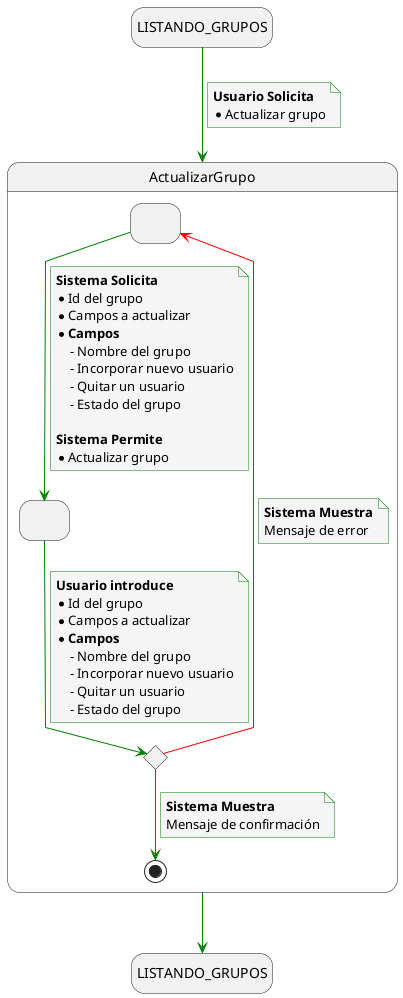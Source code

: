 @startuml actualizar_grupo

skinparam {
  NoteBackgroundColor #whiteSmoke
  ArrowColor #green
  NoteBorderColor #green
  linetype polyline
}

hide empty description

state startState as "LISTANDO_GRUPOS"
state endState as "LISTANDO_GRUPOS"

startState --> ActualizarGrupo
note on link
    <b>Usuario Solicita</b>
    * Actualizar grupo
end note

ActualizarGrupo --> endState

state ActualizarGrupo {
    state solicitudFiltros as " "
    state envioFiltros as " "
    state revisionFiltrosEnviados <<choice>>

    solicitudFiltros --> envioFiltros
    note on link
        <b>Sistema Solicita</b>
        * Id del grupo
        * Campos a actualizar
        * <b>Campos</b>
            - Nombre del grupo
            - Incorporar nuevo usuario
            - Quitar un usuario
            - Estado del grupo

        <b>Sistema Permite</b>
        * Actualizar grupo
    end note

    envioFiltros --> revisionFiltrosEnviados
    note on link
        <b>Usuario introduce</b>
        * Id del grupo
        * Campos a actualizar
        * <b>Campos</b>
            - Nombre del grupo
            - Incorporar nuevo usuario
            - Quitar un usuario
            - Estado del grupo
    end note

    revisionFiltrosEnviados -[#red]-> solicitudFiltros
    note on link
        <b>Sistema Muestra</b>
        Mensaje de error
    end note

    revisionFiltrosEnviados --> [*]
    note on link
        <b>Sistema Muestra</b>
        Mensaje de confirmación
    end note
}

@enduml